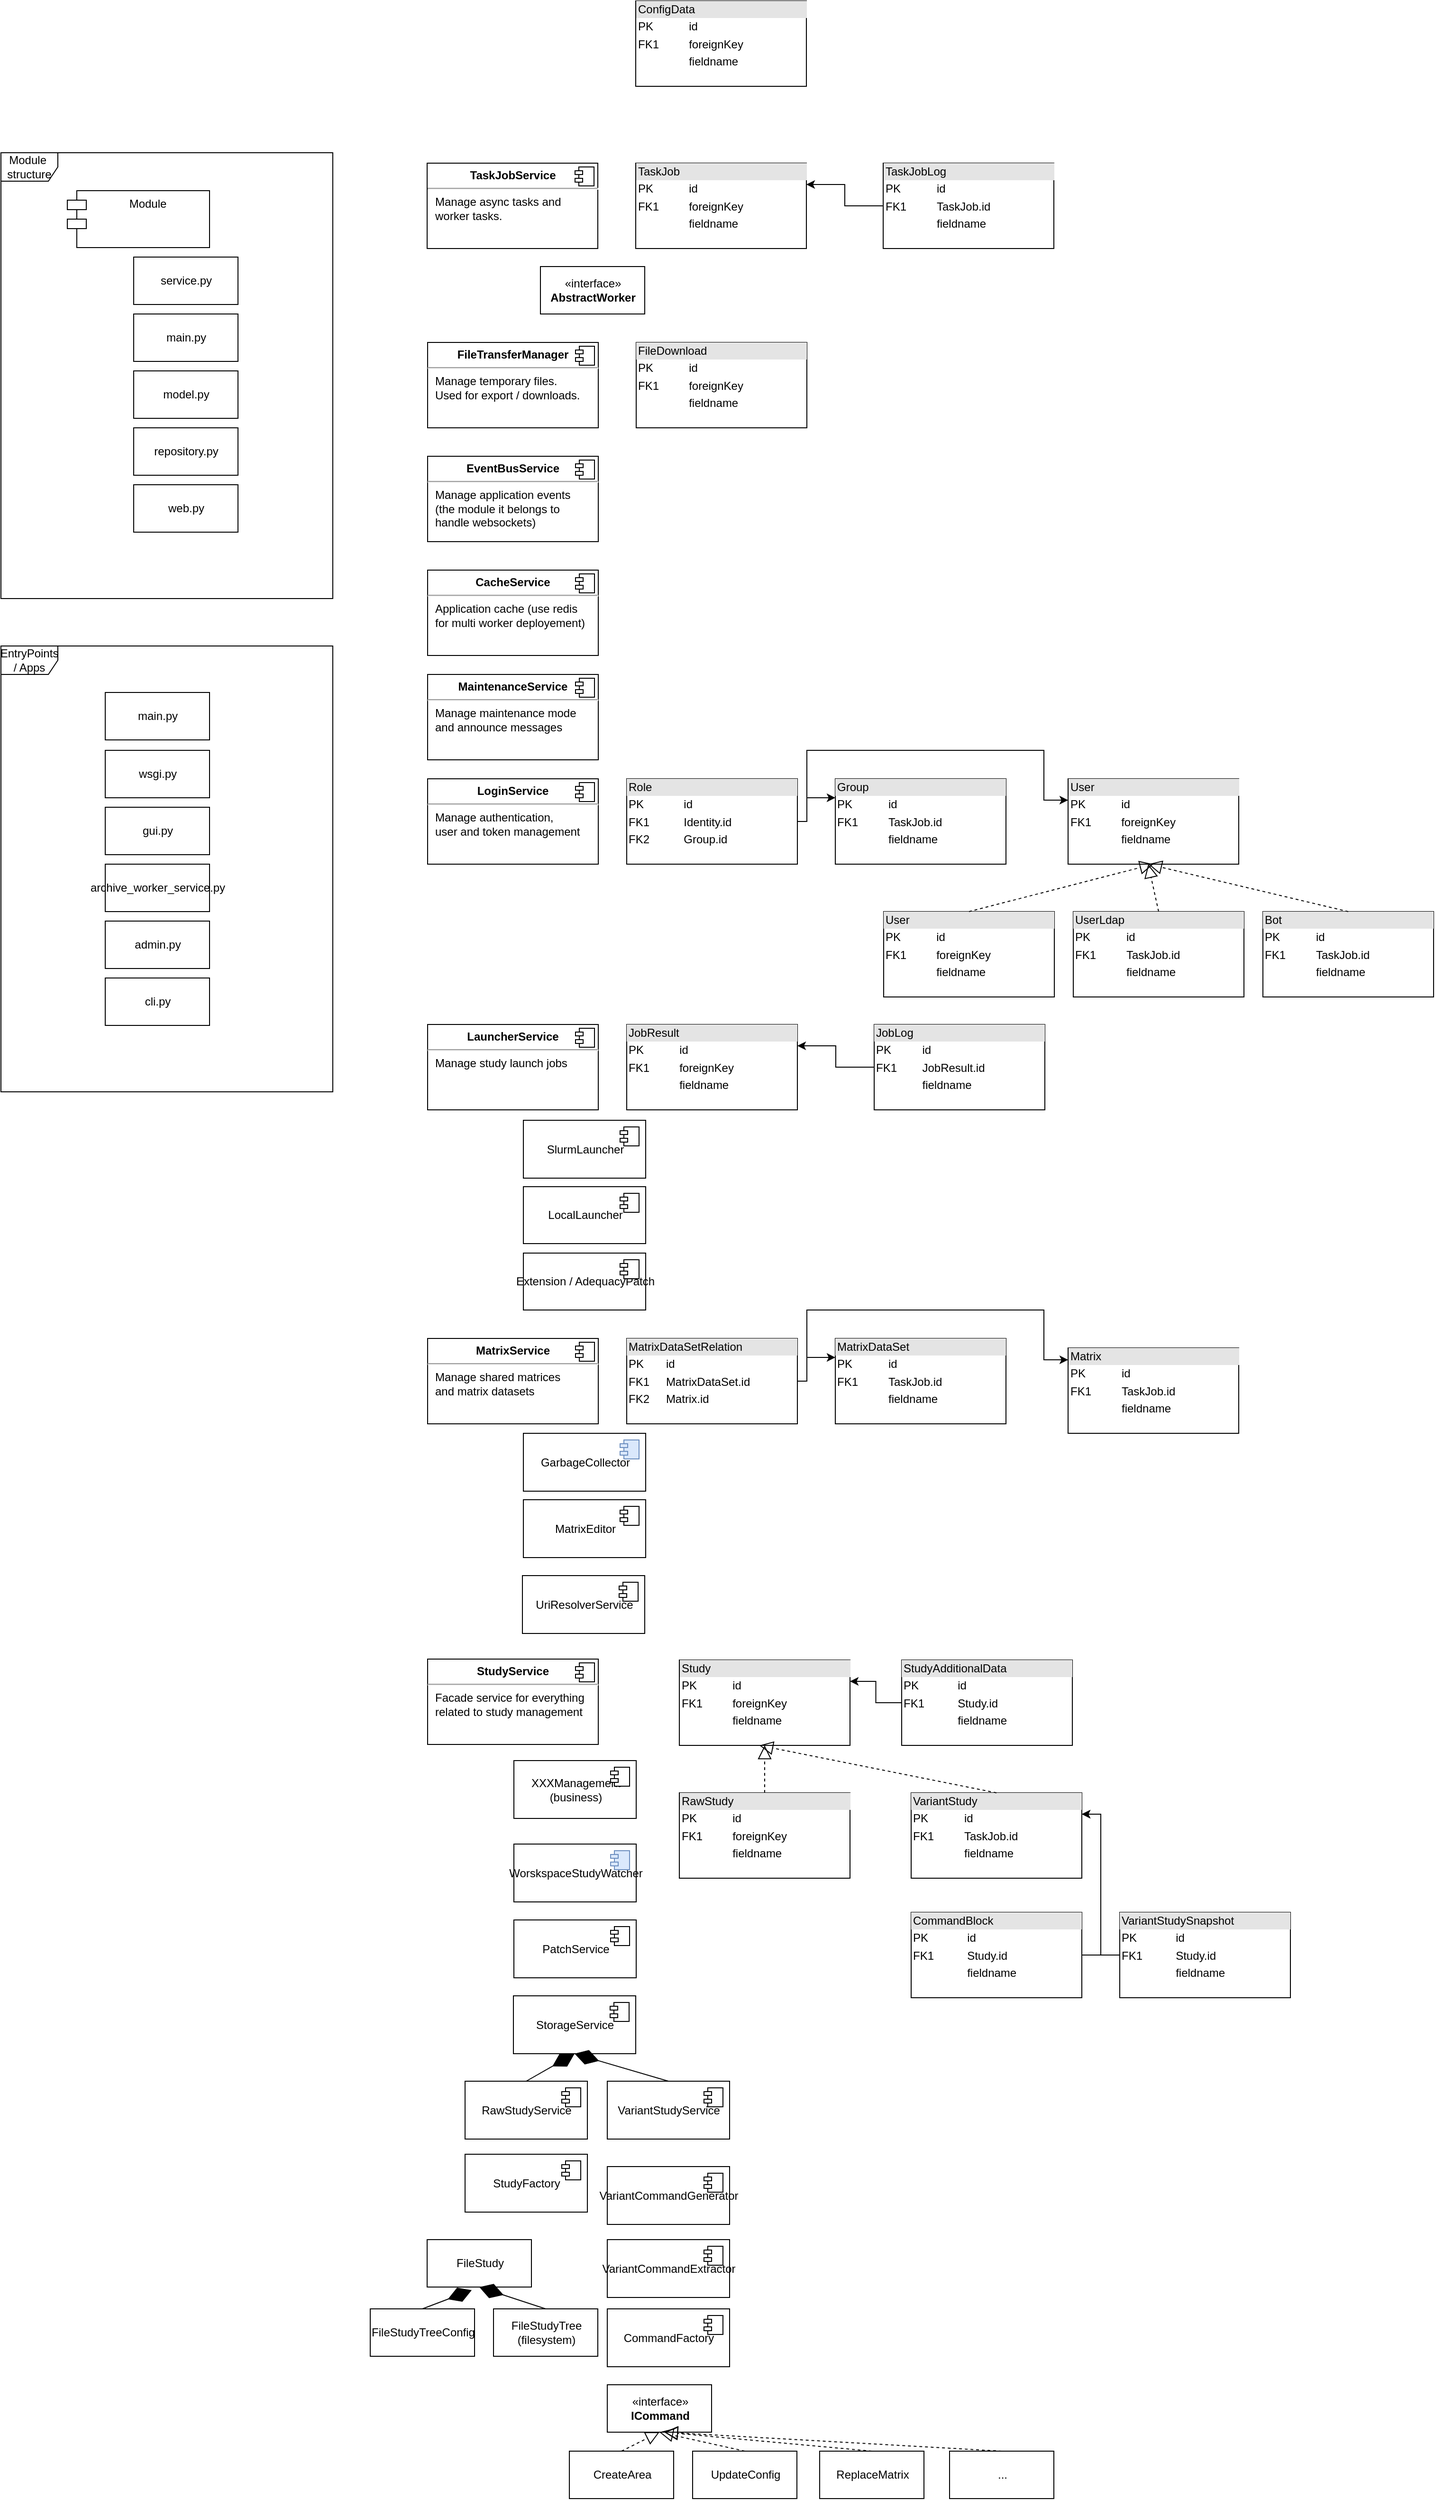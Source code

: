 <mxfile version="14.5.1" type="device"><diagram id="31lewpUCQiMF7lwq4gZP" name="Page-1"><mxGraphModel dx="1574" dy="1160" grid="1" gridSize="10" guides="1" tooltips="1" connect="1" arrows="1" fold="1" page="1" pageScale="1" pageWidth="827" pageHeight="1169" math="0" shadow="0"><root><mxCell id="0"/><mxCell id="1" parent="0"/><mxCell id="GgYHw6iGJ84jBHWP9mqL-2" value="&lt;p style=&quot;margin: 0px ; margin-top: 6px ; text-align: center&quot;&gt;&lt;b&gt;LoginService&lt;/b&gt;&lt;/p&gt;&lt;hr&gt;&lt;p style=&quot;margin: 0px ; margin-left: 8px&quot;&gt;Manage authentication,&amp;nbsp;&lt;/p&gt;&lt;p style=&quot;margin: 0px ; margin-left: 8px&quot;&gt;user and token management&lt;/p&gt;" style="align=left;overflow=fill;html=1;dropTarget=0;" vertex="1" parent="1"><mxGeometry x="1130" y="910" width="180" height="90" as="geometry"/></mxCell><mxCell id="GgYHw6iGJ84jBHWP9mqL-3" value="" style="shape=component;jettyWidth=8;jettyHeight=4;" vertex="1" parent="GgYHw6iGJ84jBHWP9mqL-2"><mxGeometry x="1" width="20" height="20" relative="1" as="geometry"><mxPoint x="-24" y="4" as="offset"/></mxGeometry></mxCell><mxCell id="GgYHw6iGJ84jBHWP9mqL-4" value="&lt;p style=&quot;margin: 0px ; margin-top: 6px ; text-align: center&quot;&gt;&lt;b&gt;FileTransferManager&lt;/b&gt;&lt;/p&gt;&lt;hr&gt;&lt;p style=&quot;margin: 0px ; margin-left: 8px&quot;&gt;Manage temporary files.&lt;br&gt;Used for export / downloads.&lt;/p&gt;" style="align=left;overflow=fill;html=1;dropTarget=0;" vertex="1" parent="1"><mxGeometry x="1130" y="450" width="180" height="90" as="geometry"/></mxCell><mxCell id="GgYHw6iGJ84jBHWP9mqL-5" value="" style="shape=component;jettyWidth=8;jettyHeight=4;" vertex="1" parent="GgYHw6iGJ84jBHWP9mqL-4"><mxGeometry x="1" width="20" height="20" relative="1" as="geometry"><mxPoint x="-24" y="4" as="offset"/></mxGeometry></mxCell><mxCell id="GgYHw6iGJ84jBHWP9mqL-6" value="&lt;p style=&quot;margin: 0px ; margin-top: 6px ; text-align: center&quot;&gt;&lt;b&gt;MaintenanceService&lt;/b&gt;&lt;/p&gt;&lt;hr&gt;&lt;p style=&quot;margin: 0px ; margin-left: 8px&quot;&gt;Manage maintenance mode&lt;/p&gt;&lt;p style=&quot;margin: 0px ; margin-left: 8px&quot;&gt;and announce messages&lt;/p&gt;" style="align=left;overflow=fill;html=1;dropTarget=0;" vertex="1" parent="1"><mxGeometry x="1130" y="800" width="180" height="90" as="geometry"/></mxCell><mxCell id="GgYHw6iGJ84jBHWP9mqL-7" value="" style="shape=component;jettyWidth=8;jettyHeight=4;" vertex="1" parent="GgYHw6iGJ84jBHWP9mqL-6"><mxGeometry x="1" width="20" height="20" relative="1" as="geometry"><mxPoint x="-24" y="4" as="offset"/></mxGeometry></mxCell><mxCell id="GgYHw6iGJ84jBHWP9mqL-73" value="&lt;p style=&quot;margin: 0px ; margin-top: 6px ; text-align: center&quot;&gt;&lt;b&gt;StudyService&lt;/b&gt;&lt;/p&gt;&lt;hr&gt;&lt;p style=&quot;margin: 0px ; margin-left: 8px&quot;&gt;Facade service for everything&amp;nbsp;&lt;/p&gt;&lt;p style=&quot;margin: 0px ; margin-left: 8px&quot;&gt;related to study management&lt;/p&gt;" style="align=left;overflow=fill;html=1;dropTarget=0;" vertex="1" parent="1"><mxGeometry x="1130" y="1838" width="180" height="90" as="geometry"/></mxCell><mxCell id="GgYHw6iGJ84jBHWP9mqL-74" value="" style="shape=component;jettyWidth=8;jettyHeight=4;" vertex="1" parent="GgYHw6iGJ84jBHWP9mqL-73"><mxGeometry x="1" width="20" height="20" relative="1" as="geometry"><mxPoint x="-24" y="4" as="offset"/></mxGeometry></mxCell><mxCell id="GgYHw6iGJ84jBHWP9mqL-79" value="&lt;p style=&quot;margin: 0px ; margin-top: 6px ; text-align: center&quot;&gt;&lt;b&gt;LauncherService&lt;/b&gt;&lt;/p&gt;&lt;hr&gt;&lt;p style=&quot;margin: 0px ; margin-left: 8px&quot;&gt;Manage study launch jobs&lt;/p&gt;" style="align=left;overflow=fill;html=1;dropTarget=0;" vertex="1" parent="1"><mxGeometry x="1130" y="1169" width="180" height="90" as="geometry"/></mxCell><mxCell id="GgYHw6iGJ84jBHWP9mqL-80" value="" style="shape=component;jettyWidth=8;jettyHeight=4;" vertex="1" parent="GgYHw6iGJ84jBHWP9mqL-79"><mxGeometry x="1" width="20" height="20" relative="1" as="geometry"><mxPoint x="-24" y="4" as="offset"/></mxGeometry></mxCell><mxCell id="GgYHw6iGJ84jBHWP9mqL-83" value="&lt;p style=&quot;margin: 0px ; margin-top: 6px ; text-align: center&quot;&gt;&lt;b&gt;MatrixService&lt;/b&gt;&lt;/p&gt;&lt;hr&gt;&lt;p style=&quot;margin: 0px ; margin-left: 8px&quot;&gt;Manage shared matrices&lt;/p&gt;&lt;p style=&quot;margin: 0px ; margin-left: 8px&quot;&gt;and matrix datasets&lt;/p&gt;" style="align=left;overflow=fill;html=1;dropTarget=0;" vertex="1" parent="1"><mxGeometry x="1130" y="1500" width="180" height="90" as="geometry"/></mxCell><mxCell id="GgYHw6iGJ84jBHWP9mqL-84" value="" style="shape=component;jettyWidth=8;jettyHeight=4;" vertex="1" parent="GgYHw6iGJ84jBHWP9mqL-83"><mxGeometry x="1" width="20" height="20" relative="1" as="geometry"><mxPoint x="-24" y="4" as="offset"/></mxGeometry></mxCell><mxCell id="GgYHw6iGJ84jBHWP9mqL-91" value="&lt;p style=&quot;margin: 0px ; margin-top: 6px ; text-align: center&quot;&gt;&lt;b&gt;TaskJobService&lt;/b&gt;&lt;/p&gt;&lt;hr&gt;&lt;p style=&quot;margin: 0px ; margin-left: 8px&quot;&gt;Manage async tasks and&lt;/p&gt;&lt;p style=&quot;margin: 0px ; margin-left: 8px&quot;&gt;worker tasks.&lt;/p&gt;" style="align=left;overflow=fill;html=1;dropTarget=0;" vertex="1" parent="1"><mxGeometry x="1129.5" y="261" width="180" height="90" as="geometry"/></mxCell><mxCell id="GgYHw6iGJ84jBHWP9mqL-92" value="" style="shape=component;jettyWidth=8;jettyHeight=4;" vertex="1" parent="GgYHw6iGJ84jBHWP9mqL-91"><mxGeometry x="1" width="20" height="20" relative="1" as="geometry"><mxPoint x="-24" y="4" as="offset"/></mxGeometry></mxCell><mxCell id="GgYHw6iGJ84jBHWP9mqL-93" value="&lt;p style=&quot;margin: 0px ; margin-top: 6px ; text-align: center&quot;&gt;&lt;b&gt;EventBusService&lt;/b&gt;&lt;/p&gt;&lt;hr&gt;&lt;p style=&quot;margin: 0px ; margin-left: 8px&quot;&gt;Manage application events&lt;/p&gt;&lt;p style=&quot;margin: 0px ; margin-left: 8px&quot;&gt;(the module it&amp;nbsp;&lt;span&gt;belongs to&lt;/span&gt;&lt;/p&gt;&lt;p style=&quot;margin: 0px ; margin-left: 8px&quot;&gt;&lt;span&gt;handle websockets)&lt;/span&gt;&lt;/p&gt;" style="align=left;overflow=fill;html=1;dropTarget=0;" vertex="1" parent="1"><mxGeometry x="1130" y="570" width="180" height="90" as="geometry"/></mxCell><mxCell id="GgYHw6iGJ84jBHWP9mqL-94" value="" style="shape=component;jettyWidth=8;jettyHeight=4;" vertex="1" parent="GgYHw6iGJ84jBHWP9mqL-93"><mxGeometry x="1" width="20" height="20" relative="1" as="geometry"><mxPoint x="-24" y="4" as="offset"/></mxGeometry></mxCell><mxCell id="GgYHw6iGJ84jBHWP9mqL-95" value="&lt;p style=&quot;margin: 0px ; margin-top: 6px ; text-align: center&quot;&gt;&lt;b&gt;CacheService&lt;/b&gt;&lt;/p&gt;&lt;hr&gt;&lt;p style=&quot;margin: 0px ; margin-left: 8px&quot;&gt;Application cache (use redis&lt;/p&gt;&lt;p style=&quot;margin: 0px ; margin-left: 8px&quot;&gt;for multi worker deployement)&lt;/p&gt;" style="align=left;overflow=fill;html=1;dropTarget=0;" vertex="1" parent="1"><mxGeometry x="1130" y="690" width="180" height="90" as="geometry"/></mxCell><mxCell id="GgYHw6iGJ84jBHWP9mqL-96" value="" style="shape=component;jettyWidth=8;jettyHeight=4;" vertex="1" parent="GgYHw6iGJ84jBHWP9mqL-95"><mxGeometry x="1" width="20" height="20" relative="1" as="geometry"><mxPoint x="-24" y="4" as="offset"/></mxGeometry></mxCell><mxCell id="GgYHw6iGJ84jBHWP9mqL-97" value="Module" style="shape=module;align=left;spacingLeft=20;align=center;verticalAlign=top;" vertex="1" parent="1"><mxGeometry x="750" y="290" width="150" height="60" as="geometry"/></mxCell><mxCell id="GgYHw6iGJ84jBHWP9mqL-100" value="service.py" style="html=1;" vertex="1" parent="1"><mxGeometry x="820" y="360" width="110" height="50" as="geometry"/></mxCell><mxCell id="GgYHw6iGJ84jBHWP9mqL-101" value="main.py" style="html=1;" vertex="1" parent="1"><mxGeometry x="820" y="420" width="110" height="50" as="geometry"/></mxCell><mxCell id="GgYHw6iGJ84jBHWP9mqL-102" value="model.py" style="html=1;" vertex="1" parent="1"><mxGeometry x="820" y="480" width="110" height="50" as="geometry"/></mxCell><mxCell id="GgYHw6iGJ84jBHWP9mqL-103" value="repository.py" style="html=1;" vertex="1" parent="1"><mxGeometry x="820" y="540" width="110" height="50" as="geometry"/></mxCell><mxCell id="GgYHw6iGJ84jBHWP9mqL-104" value="web.py" style="html=1;" vertex="1" parent="1"><mxGeometry x="820" y="600" width="110" height="50" as="geometry"/></mxCell><mxCell id="GgYHw6iGJ84jBHWP9mqL-106" value="&lt;div style=&quot;box-sizing: border-box ; width: 100% ; background: #e4e4e4 ; padding: 2px&quot;&gt;ConfigData&lt;/div&gt;&lt;table style=&quot;width: 100% ; font-size: 1em&quot; cellpadding=&quot;2&quot; cellspacing=&quot;0&quot;&gt;&lt;tbody&gt;&lt;tr&gt;&lt;td&gt;PK&lt;/td&gt;&lt;td&gt;id&lt;/td&gt;&lt;/tr&gt;&lt;tr&gt;&lt;td&gt;FK1&lt;/td&gt;&lt;td&gt;foreignKey&lt;/td&gt;&lt;/tr&gt;&lt;tr&gt;&lt;td&gt;&lt;/td&gt;&lt;td&gt;fieldname&lt;/td&gt;&lt;/tr&gt;&lt;/tbody&gt;&lt;/table&gt;" style="verticalAlign=top;align=left;overflow=fill;html=1;" vertex="1" parent="1"><mxGeometry x="1349.5" y="90" width="180" height="90" as="geometry"/></mxCell><mxCell id="GgYHw6iGJ84jBHWP9mqL-110" style="edgeStyle=orthogonalEdgeStyle;rounded=0;orthogonalLoop=1;jettySize=auto;html=1;exitX=0;exitY=0.5;exitDx=0;exitDy=0;entryX=1;entryY=0.25;entryDx=0;entryDy=0;" edge="1" parent="1" source="GgYHw6iGJ84jBHWP9mqL-107" target="GgYHw6iGJ84jBHWP9mqL-109"><mxGeometry relative="1" as="geometry"/></mxCell><mxCell id="GgYHw6iGJ84jBHWP9mqL-107" value="&lt;div style=&quot;box-sizing: border-box ; width: 100% ; background: #e4e4e4 ; padding: 2px&quot;&gt;TaskJobLog&lt;/div&gt;&lt;table style=&quot;width: 100% ; font-size: 1em&quot; cellpadding=&quot;2&quot; cellspacing=&quot;0&quot;&gt;&lt;tbody&gt;&lt;tr&gt;&lt;td&gt;PK&lt;/td&gt;&lt;td&gt;id&lt;/td&gt;&lt;/tr&gt;&lt;tr&gt;&lt;td&gt;FK1&lt;/td&gt;&lt;td&gt;TaskJob.id&lt;/td&gt;&lt;/tr&gt;&lt;tr&gt;&lt;td&gt;&lt;/td&gt;&lt;td&gt;fieldname&lt;/td&gt;&lt;/tr&gt;&lt;/tbody&gt;&lt;/table&gt;" style="verticalAlign=top;align=left;overflow=fill;html=1;" vertex="1" parent="1"><mxGeometry x="1610.5" y="261" width="180" height="90" as="geometry"/></mxCell><mxCell id="GgYHw6iGJ84jBHWP9mqL-108" value="&lt;div style=&quot;box-sizing: border-box ; width: 100% ; background: #e4e4e4 ; padding: 2px&quot;&gt;FileDownload&lt;/div&gt;&lt;table style=&quot;width: 100% ; font-size: 1em&quot; cellpadding=&quot;2&quot; cellspacing=&quot;0&quot;&gt;&lt;tbody&gt;&lt;tr&gt;&lt;td&gt;PK&lt;/td&gt;&lt;td&gt;id&lt;/td&gt;&lt;/tr&gt;&lt;tr&gt;&lt;td&gt;FK1&lt;/td&gt;&lt;td&gt;foreignKey&lt;/td&gt;&lt;/tr&gt;&lt;tr&gt;&lt;td&gt;&lt;/td&gt;&lt;td&gt;fieldname&lt;/td&gt;&lt;/tr&gt;&lt;/tbody&gt;&lt;/table&gt;" style="verticalAlign=top;align=left;overflow=fill;html=1;" vertex="1" parent="1"><mxGeometry x="1350" y="450" width="180" height="90" as="geometry"/></mxCell><mxCell id="GgYHw6iGJ84jBHWP9mqL-109" value="&lt;div style=&quot;box-sizing: border-box ; width: 100% ; background: #e4e4e4 ; padding: 2px&quot;&gt;TaskJob&lt;/div&gt;&lt;table style=&quot;width: 100% ; font-size: 1em&quot; cellpadding=&quot;2&quot; cellspacing=&quot;0&quot;&gt;&lt;tbody&gt;&lt;tr&gt;&lt;td&gt;PK&lt;/td&gt;&lt;td&gt;id&lt;/td&gt;&lt;/tr&gt;&lt;tr&gt;&lt;td&gt;FK1&lt;/td&gt;&lt;td&gt;foreignKey&lt;/td&gt;&lt;/tr&gt;&lt;tr&gt;&lt;td&gt;&lt;/td&gt;&lt;td&gt;fieldname&lt;/td&gt;&lt;/tr&gt;&lt;/tbody&gt;&lt;/table&gt;" style="verticalAlign=top;align=left;overflow=fill;html=1;" vertex="1" parent="1"><mxGeometry x="1349.5" y="261" width="180" height="90" as="geometry"/></mxCell><mxCell id="GgYHw6iGJ84jBHWP9mqL-112" style="edgeStyle=orthogonalEdgeStyle;rounded=0;orthogonalLoop=1;jettySize=auto;html=1;exitX=0;exitY=0.5;exitDx=0;exitDy=0;entryX=1;entryY=0.25;entryDx=0;entryDy=0;" edge="1" parent="1" source="GgYHw6iGJ84jBHWP9mqL-113" target="GgYHw6iGJ84jBHWP9mqL-114"><mxGeometry relative="1" as="geometry"/></mxCell><mxCell id="GgYHw6iGJ84jBHWP9mqL-113" value="&lt;div style=&quot;box-sizing: border-box ; width: 100% ; background: #e4e4e4 ; padding: 2px&quot;&gt;JobLog&lt;/div&gt;&lt;table style=&quot;width: 100% ; font-size: 1em&quot; cellpadding=&quot;2&quot; cellspacing=&quot;0&quot;&gt;&lt;tbody&gt;&lt;tr&gt;&lt;td&gt;PK&lt;/td&gt;&lt;td&gt;id&lt;/td&gt;&lt;/tr&gt;&lt;tr&gt;&lt;td&gt;FK1&lt;/td&gt;&lt;td&gt;JobResult.id&lt;/td&gt;&lt;/tr&gt;&lt;tr&gt;&lt;td&gt;&lt;/td&gt;&lt;td&gt;fieldname&lt;/td&gt;&lt;/tr&gt;&lt;/tbody&gt;&lt;/table&gt;" style="verticalAlign=top;align=left;overflow=fill;html=1;" vertex="1" parent="1"><mxGeometry x="1601" y="1169" width="180" height="90" as="geometry"/></mxCell><mxCell id="GgYHw6iGJ84jBHWP9mqL-114" value="&lt;div style=&quot;box-sizing: border-box ; width: 100% ; background: #e4e4e4 ; padding: 2px&quot;&gt;JobResult&lt;/div&gt;&lt;table style=&quot;width: 100% ; font-size: 1em&quot; cellpadding=&quot;2&quot; cellspacing=&quot;0&quot;&gt;&lt;tbody&gt;&lt;tr&gt;&lt;td&gt;PK&lt;/td&gt;&lt;td&gt;id&lt;/td&gt;&lt;/tr&gt;&lt;tr&gt;&lt;td&gt;FK1&lt;/td&gt;&lt;td&gt;foreignKey&lt;/td&gt;&lt;/tr&gt;&lt;tr&gt;&lt;td&gt;&lt;/td&gt;&lt;td&gt;fieldname&lt;/td&gt;&lt;/tr&gt;&lt;/tbody&gt;&lt;/table&gt;" style="verticalAlign=top;align=left;overflow=fill;html=1;" vertex="1" parent="1"><mxGeometry x="1340" y="1169" width="180" height="90" as="geometry"/></mxCell><mxCell id="GgYHw6iGJ84jBHWP9mqL-118" value="SlurmLauncher" style="html=1;dropTarget=0;" vertex="1" parent="1"><mxGeometry x="1231" y="1270" width="129" height="61" as="geometry"/></mxCell><mxCell id="GgYHw6iGJ84jBHWP9mqL-119" value="" style="shape=module;jettyWidth=8;jettyHeight=4;" vertex="1" parent="GgYHw6iGJ84jBHWP9mqL-118"><mxGeometry x="1" width="20" height="20" relative="1" as="geometry"><mxPoint x="-27" y="7" as="offset"/></mxGeometry></mxCell><mxCell id="GgYHw6iGJ84jBHWP9mqL-120" value="LocalLauncher" style="html=1;dropTarget=0;" vertex="1" parent="1"><mxGeometry x="1231" y="1340" width="129" height="60" as="geometry"/></mxCell><mxCell id="GgYHw6iGJ84jBHWP9mqL-121" value="" style="shape=module;jettyWidth=8;jettyHeight=4;" vertex="1" parent="GgYHw6iGJ84jBHWP9mqL-120"><mxGeometry x="1" width="20" height="20" relative="1" as="geometry"><mxPoint x="-27" y="7" as="offset"/></mxGeometry></mxCell><mxCell id="GgYHw6iGJ84jBHWP9mqL-122" value="Extension / AdequacyPatch" style="html=1;dropTarget=0;" vertex="1" parent="1"><mxGeometry x="1231" y="1410" width="129" height="60" as="geometry"/></mxCell><mxCell id="GgYHw6iGJ84jBHWP9mqL-123" value="" style="shape=module;jettyWidth=8;jettyHeight=4;" vertex="1" parent="GgYHw6iGJ84jBHWP9mqL-122"><mxGeometry x="1" width="20" height="20" relative="1" as="geometry"><mxPoint x="-27" y="7" as="offset"/></mxGeometry></mxCell><mxCell id="GgYHw6iGJ84jBHWP9mqL-125" value="&lt;div style=&quot;box-sizing: border-box ; width: 100% ; background: #e4e4e4 ; padding: 2px&quot;&gt;UserLdap&lt;/div&gt;&lt;table style=&quot;width: 100% ; font-size: 1em&quot; cellpadding=&quot;2&quot; cellspacing=&quot;0&quot;&gt;&lt;tbody&gt;&lt;tr&gt;&lt;td&gt;PK&lt;/td&gt;&lt;td&gt;id&lt;/td&gt;&lt;/tr&gt;&lt;tr&gt;&lt;td&gt;FK1&lt;/td&gt;&lt;td&gt;TaskJob.id&lt;/td&gt;&lt;/tr&gt;&lt;tr&gt;&lt;td&gt;&lt;/td&gt;&lt;td&gt;fieldname&lt;/td&gt;&lt;/tr&gt;&lt;/tbody&gt;&lt;/table&gt;" style="verticalAlign=top;align=left;overflow=fill;html=1;" vertex="1" parent="1"><mxGeometry x="1811" y="1050" width="180" height="90" as="geometry"/></mxCell><mxCell id="GgYHw6iGJ84jBHWP9mqL-126" value="&lt;div style=&quot;box-sizing: border-box ; width: 100% ; background: #e4e4e4 ; padding: 2px&quot;&gt;User&lt;/div&gt;&lt;table style=&quot;width: 100% ; font-size: 1em&quot; cellpadding=&quot;2&quot; cellspacing=&quot;0&quot;&gt;&lt;tbody&gt;&lt;tr&gt;&lt;td&gt;PK&lt;/td&gt;&lt;td&gt;id&lt;/td&gt;&lt;/tr&gt;&lt;tr&gt;&lt;td&gt;FK1&lt;/td&gt;&lt;td&gt;foreignKey&lt;/td&gt;&lt;/tr&gt;&lt;tr&gt;&lt;td&gt;&lt;/td&gt;&lt;td&gt;fieldname&lt;/td&gt;&lt;/tr&gt;&lt;/tbody&gt;&lt;/table&gt;" style="verticalAlign=top;align=left;overflow=fill;html=1;" vertex="1" parent="1"><mxGeometry x="1611" y="1050" width="180" height="90" as="geometry"/></mxCell><mxCell id="GgYHw6iGJ84jBHWP9mqL-127" value="&lt;div style=&quot;box-sizing: border-box ; width: 100% ; background: #e4e4e4 ; padding: 2px&quot;&gt;Bot&lt;/div&gt;&lt;table style=&quot;width: 100% ; font-size: 1em&quot; cellpadding=&quot;2&quot; cellspacing=&quot;0&quot;&gt;&lt;tbody&gt;&lt;tr&gt;&lt;td&gt;PK&lt;/td&gt;&lt;td&gt;id&lt;/td&gt;&lt;/tr&gt;&lt;tr&gt;&lt;td&gt;FK1&lt;/td&gt;&lt;td&gt;TaskJob.id&lt;/td&gt;&lt;/tr&gt;&lt;tr&gt;&lt;td&gt;&lt;/td&gt;&lt;td&gt;fieldname&lt;/td&gt;&lt;/tr&gt;&lt;/tbody&gt;&lt;/table&gt;" style="verticalAlign=top;align=left;overflow=fill;html=1;" vertex="1" parent="1"><mxGeometry x="2011" y="1050" width="180" height="90" as="geometry"/></mxCell><mxCell id="GgYHw6iGJ84jBHWP9mqL-128" value="&lt;div style=&quot;box-sizing: border-box ; width: 100% ; background: #e4e4e4 ; padding: 2px&quot;&gt;Group&lt;/div&gt;&lt;table style=&quot;width: 100% ; font-size: 1em&quot; cellpadding=&quot;2&quot; cellspacing=&quot;0&quot;&gt;&lt;tbody&gt;&lt;tr&gt;&lt;td&gt;PK&lt;/td&gt;&lt;td&gt;id&lt;/td&gt;&lt;/tr&gt;&lt;tr&gt;&lt;td&gt;FK1&lt;/td&gt;&lt;td&gt;TaskJob.id&lt;/td&gt;&lt;/tr&gt;&lt;tr&gt;&lt;td&gt;&lt;/td&gt;&lt;td&gt;fieldname&lt;/td&gt;&lt;/tr&gt;&lt;/tbody&gt;&lt;/table&gt;" style="verticalAlign=top;align=left;overflow=fill;html=1;" vertex="1" parent="1"><mxGeometry x="1560" y="910" width="180" height="90" as="geometry"/></mxCell><mxCell id="GgYHw6iGJ84jBHWP9mqL-134" style="edgeStyle=orthogonalEdgeStyle;rounded=0;orthogonalLoop=1;jettySize=auto;html=1;exitX=1;exitY=0.5;exitDx=0;exitDy=0;entryX=0;entryY=0.25;entryDx=0;entryDy=0;" edge="1" parent="1" source="GgYHw6iGJ84jBHWP9mqL-129" target="GgYHw6iGJ84jBHWP9mqL-130"><mxGeometry relative="1" as="geometry"><Array as="points"><mxPoint x="1530" y="955"/><mxPoint x="1530" y="880"/><mxPoint x="1780" y="880"/><mxPoint x="1780" y="933"/></Array></mxGeometry></mxCell><mxCell id="GgYHw6iGJ84jBHWP9mqL-135" style="edgeStyle=orthogonalEdgeStyle;rounded=0;orthogonalLoop=1;jettySize=auto;html=1;exitX=1;exitY=0.5;exitDx=0;exitDy=0;" edge="1" parent="1" source="GgYHw6iGJ84jBHWP9mqL-129"><mxGeometry relative="1" as="geometry"><mxPoint x="1560" y="930" as="targetPoint"/><Array as="points"><mxPoint x="1530" y="955"/><mxPoint x="1530" y="930"/></Array></mxGeometry></mxCell><mxCell id="GgYHw6iGJ84jBHWP9mqL-129" value="&lt;div style=&quot;box-sizing: border-box ; width: 100% ; background: #e4e4e4 ; padding: 2px&quot;&gt;Role&lt;/div&gt;&lt;table style=&quot;width: 100% ; font-size: 1em&quot; cellpadding=&quot;2&quot; cellspacing=&quot;0&quot;&gt;&lt;tbody&gt;&lt;tr&gt;&lt;td&gt;PK&lt;/td&gt;&lt;td&gt;id&lt;/td&gt;&lt;/tr&gt;&lt;tr&gt;&lt;td&gt;FK1&lt;/td&gt;&lt;td&gt;Identity.id&lt;/td&gt;&lt;/tr&gt;&lt;tr&gt;&lt;td&gt;FK2&lt;/td&gt;&lt;td&gt;Group.id&lt;/td&gt;&lt;/tr&gt;&lt;/tbody&gt;&lt;/table&gt;" style="verticalAlign=top;align=left;overflow=fill;html=1;" vertex="1" parent="1"><mxGeometry x="1340" y="910" width="180" height="90" as="geometry"/></mxCell><mxCell id="GgYHw6iGJ84jBHWP9mqL-130" value="&lt;div style=&quot;box-sizing: border-box ; width: 100% ; background: #e4e4e4 ; padding: 2px&quot;&gt;User&lt;/div&gt;&lt;table style=&quot;width: 100% ; font-size: 1em&quot; cellpadding=&quot;2&quot; cellspacing=&quot;0&quot;&gt;&lt;tbody&gt;&lt;tr&gt;&lt;td&gt;PK&lt;/td&gt;&lt;td&gt;id&lt;/td&gt;&lt;/tr&gt;&lt;tr&gt;&lt;td&gt;FK1&lt;/td&gt;&lt;td&gt;foreignKey&lt;/td&gt;&lt;/tr&gt;&lt;tr&gt;&lt;td&gt;&lt;/td&gt;&lt;td&gt;fieldname&lt;/td&gt;&lt;/tr&gt;&lt;/tbody&gt;&lt;/table&gt;" style="verticalAlign=top;align=left;overflow=fill;html=1;" vertex="1" parent="1"><mxGeometry x="1805.5" y="910" width="180" height="90" as="geometry"/></mxCell><mxCell id="GgYHw6iGJ84jBHWP9mqL-131" value="" style="endArrow=block;dashed=1;endFill=0;endSize=12;html=1;entryX=0.5;entryY=1;entryDx=0;entryDy=0;exitX=0.5;exitY=0;exitDx=0;exitDy=0;" edge="1" parent="1" source="GgYHw6iGJ84jBHWP9mqL-126" target="GgYHw6iGJ84jBHWP9mqL-130"><mxGeometry width="160" relative="1" as="geometry"><mxPoint x="1560" y="940" as="sourcePoint"/><mxPoint x="1720" y="940" as="targetPoint"/></mxGeometry></mxCell><mxCell id="GgYHw6iGJ84jBHWP9mqL-132" value="" style="endArrow=block;dashed=1;endFill=0;endSize=12;html=1;exitX=0.5;exitY=0;exitDx=0;exitDy=0;" edge="1" parent="1" source="GgYHw6iGJ84jBHWP9mqL-125"><mxGeometry width="160" relative="1" as="geometry"><mxPoint x="1711" y="1060" as="sourcePoint"/><mxPoint x="1890" y="1000" as="targetPoint"/></mxGeometry></mxCell><mxCell id="GgYHw6iGJ84jBHWP9mqL-133" value="" style="endArrow=block;dashed=1;endFill=0;endSize=12;html=1;exitX=0.5;exitY=0;exitDx=0;exitDy=0;" edge="1" parent="1" source="GgYHw6iGJ84jBHWP9mqL-127"><mxGeometry width="160" relative="1" as="geometry"><mxPoint x="1911" y="1060" as="sourcePoint"/><mxPoint x="1890" y="1000" as="targetPoint"/></mxGeometry></mxCell><mxCell id="GgYHw6iGJ84jBHWP9mqL-136" value="GarbageCollector" style="html=1;dropTarget=0;" vertex="1" parent="1"><mxGeometry x="1231" y="1600" width="129" height="61" as="geometry"/></mxCell><mxCell id="GgYHw6iGJ84jBHWP9mqL-137" value="" style="shape=module;jettyWidth=8;jettyHeight=4;fillColor=#dae8fc;strokeColor=#6c8ebf;" vertex="1" parent="GgYHw6iGJ84jBHWP9mqL-136"><mxGeometry x="1" width="20" height="20" relative="1" as="geometry"><mxPoint x="-27" y="7" as="offset"/></mxGeometry></mxCell><mxCell id="GgYHw6iGJ84jBHWP9mqL-138" value="&lt;div style=&quot;box-sizing: border-box ; width: 100% ; background: #e4e4e4 ; padding: 2px&quot;&gt;MatrixDataSet&lt;/div&gt;&lt;table style=&quot;width: 100% ; font-size: 1em&quot; cellpadding=&quot;2&quot; cellspacing=&quot;0&quot;&gt;&lt;tbody&gt;&lt;tr&gt;&lt;td&gt;PK&lt;/td&gt;&lt;td&gt;id&lt;/td&gt;&lt;/tr&gt;&lt;tr&gt;&lt;td&gt;FK1&lt;/td&gt;&lt;td&gt;TaskJob.id&lt;/td&gt;&lt;/tr&gt;&lt;tr&gt;&lt;td&gt;&lt;/td&gt;&lt;td&gt;fieldname&lt;/td&gt;&lt;/tr&gt;&lt;/tbody&gt;&lt;/table&gt;" style="verticalAlign=top;align=left;overflow=fill;html=1;" vertex="1" parent="1"><mxGeometry x="1560" y="1500" width="180" height="90" as="geometry"/></mxCell><mxCell id="GgYHw6iGJ84jBHWP9mqL-139" style="edgeStyle=orthogonalEdgeStyle;rounded=0;orthogonalLoop=1;jettySize=auto;html=1;exitX=1;exitY=0.5;exitDx=0;exitDy=0;entryX=0;entryY=0.25;entryDx=0;entryDy=0;" edge="1" parent="1" source="GgYHw6iGJ84jBHWP9mqL-141"><mxGeometry relative="1" as="geometry"><Array as="points"><mxPoint x="1530" y="1545"/><mxPoint x="1530" y="1470"/><mxPoint x="1780" y="1470"/><mxPoint x="1780" y="1523"/></Array><mxPoint x="1805.5" y="1522.5" as="targetPoint"/></mxGeometry></mxCell><mxCell id="GgYHw6iGJ84jBHWP9mqL-140" style="edgeStyle=orthogonalEdgeStyle;rounded=0;orthogonalLoop=1;jettySize=auto;html=1;exitX=1;exitY=0.5;exitDx=0;exitDy=0;" edge="1" parent="1" source="GgYHw6iGJ84jBHWP9mqL-141"><mxGeometry relative="1" as="geometry"><mxPoint x="1560" y="1520" as="targetPoint"/><Array as="points"><mxPoint x="1530" y="1545"/><mxPoint x="1530" y="1520"/></Array></mxGeometry></mxCell><mxCell id="GgYHw6iGJ84jBHWP9mqL-141" value="&lt;div style=&quot;box-sizing: border-box ; width: 100% ; background: #e4e4e4 ; padding: 2px&quot;&gt;MatrixDataSetRelation&lt;/div&gt;&lt;table style=&quot;width: 100% ; font-size: 1em&quot; cellpadding=&quot;2&quot; cellspacing=&quot;0&quot;&gt;&lt;tbody&gt;&lt;tr&gt;&lt;td&gt;PK&lt;/td&gt;&lt;td&gt;id&lt;/td&gt;&lt;/tr&gt;&lt;tr&gt;&lt;td&gt;FK1&lt;/td&gt;&lt;td&gt;MatrixDataSet.id&lt;/td&gt;&lt;/tr&gt;&lt;tr&gt;&lt;td&gt;FK2&lt;/td&gt;&lt;td&gt;Matrix.id&lt;/td&gt;&lt;/tr&gt;&lt;/tbody&gt;&lt;/table&gt;" style="verticalAlign=top;align=left;overflow=fill;html=1;" vertex="1" parent="1"><mxGeometry x="1340" y="1500" width="180" height="90" as="geometry"/></mxCell><mxCell id="GgYHw6iGJ84jBHWP9mqL-143" value="&lt;div style=&quot;box-sizing: border-box ; width: 100% ; background: #e4e4e4 ; padding: 2px&quot;&gt;Matrix&lt;/div&gt;&lt;table style=&quot;width: 100% ; font-size: 1em&quot; cellpadding=&quot;2&quot; cellspacing=&quot;0&quot;&gt;&lt;tbody&gt;&lt;tr&gt;&lt;td&gt;PK&lt;/td&gt;&lt;td&gt;id&lt;/td&gt;&lt;/tr&gt;&lt;tr&gt;&lt;td&gt;FK1&lt;/td&gt;&lt;td&gt;TaskJob.id&lt;/td&gt;&lt;/tr&gt;&lt;tr&gt;&lt;td&gt;&lt;/td&gt;&lt;td&gt;fieldname&lt;/td&gt;&lt;/tr&gt;&lt;/tbody&gt;&lt;/table&gt;" style="verticalAlign=top;align=left;overflow=fill;html=1;" vertex="1" parent="1"><mxGeometry x="1805.5" y="1510" width="180" height="90" as="geometry"/></mxCell><mxCell id="GgYHw6iGJ84jBHWP9mqL-144" value="MatrixEditor" style="html=1;dropTarget=0;" vertex="1" parent="1"><mxGeometry x="1231" y="1670" width="129" height="61" as="geometry"/></mxCell><mxCell id="GgYHw6iGJ84jBHWP9mqL-145" value="" style="shape=module;jettyWidth=8;jettyHeight=4;" vertex="1" parent="GgYHw6iGJ84jBHWP9mqL-144"><mxGeometry x="1" width="20" height="20" relative="1" as="geometry"><mxPoint x="-27" y="7" as="offset"/></mxGeometry></mxCell><mxCell id="GgYHw6iGJ84jBHWP9mqL-146" value="&lt;div style=&quot;box-sizing: border-box ; width: 100% ; background: #e4e4e4 ; padding: 2px&quot;&gt;VariantStudy&lt;/div&gt;&lt;table style=&quot;width: 100% ; font-size: 1em&quot; cellpadding=&quot;2&quot; cellspacing=&quot;0&quot;&gt;&lt;tbody&gt;&lt;tr&gt;&lt;td&gt;PK&lt;/td&gt;&lt;td&gt;id&lt;/td&gt;&lt;/tr&gt;&lt;tr&gt;&lt;td&gt;FK1&lt;/td&gt;&lt;td&gt;TaskJob.id&lt;/td&gt;&lt;/tr&gt;&lt;tr&gt;&lt;td&gt;&lt;/td&gt;&lt;td&gt;fieldname&lt;/td&gt;&lt;/tr&gt;&lt;/tbody&gt;&lt;/table&gt;" style="verticalAlign=top;align=left;overflow=fill;html=1;" vertex="1" parent="1"><mxGeometry x="1640" y="1979" width="180" height="90" as="geometry"/></mxCell><mxCell id="GgYHw6iGJ84jBHWP9mqL-147" value="&lt;div style=&quot;box-sizing: border-box ; width: 100% ; background: #e4e4e4 ; padding: 2px&quot;&gt;RawStudy&lt;/div&gt;&lt;table style=&quot;width: 100% ; font-size: 1em&quot; cellpadding=&quot;2&quot; cellspacing=&quot;0&quot;&gt;&lt;tbody&gt;&lt;tr&gt;&lt;td&gt;PK&lt;/td&gt;&lt;td&gt;id&lt;/td&gt;&lt;/tr&gt;&lt;tr&gt;&lt;td&gt;FK1&lt;/td&gt;&lt;td&gt;foreignKey&lt;/td&gt;&lt;/tr&gt;&lt;tr&gt;&lt;td&gt;&lt;/td&gt;&lt;td&gt;fieldname&lt;/td&gt;&lt;/tr&gt;&lt;/tbody&gt;&lt;/table&gt;" style="verticalAlign=top;align=left;overflow=fill;html=1;" vertex="1" parent="1"><mxGeometry x="1395.5" y="1979" width="180" height="90" as="geometry"/></mxCell><mxCell id="GgYHw6iGJ84jBHWP9mqL-157" style="edgeStyle=orthogonalEdgeStyle;rounded=0;orthogonalLoop=1;jettySize=auto;html=1;exitX=0;exitY=0.5;exitDx=0;exitDy=0;entryX=1;entryY=0.25;entryDx=0;entryDy=0;" edge="1" parent="1" source="GgYHw6iGJ84jBHWP9mqL-149" target="GgYHw6iGJ84jBHWP9mqL-153"><mxGeometry relative="1" as="geometry"/></mxCell><mxCell id="GgYHw6iGJ84jBHWP9mqL-149" value="&lt;div style=&quot;box-sizing: border-box ; width: 100% ; background: #e4e4e4 ; padding: 2px&quot;&gt;StudyAdditionalData&lt;/div&gt;&lt;table style=&quot;width: 100% ; font-size: 1em&quot; cellpadding=&quot;2&quot; cellspacing=&quot;0&quot;&gt;&lt;tbody&gt;&lt;tr&gt;&lt;td&gt;PK&lt;/td&gt;&lt;td&gt;id&lt;/td&gt;&lt;/tr&gt;&lt;tr&gt;&lt;td&gt;FK1&lt;/td&gt;&lt;td&gt;Study.id&lt;/td&gt;&lt;/tr&gt;&lt;tr&gt;&lt;td&gt;&lt;/td&gt;&lt;td&gt;fieldname&lt;/td&gt;&lt;/tr&gt;&lt;/tbody&gt;&lt;/table&gt;" style="verticalAlign=top;align=left;overflow=fill;html=1;" vertex="1" parent="1"><mxGeometry x="1630" y="1839" width="180" height="90" as="geometry"/></mxCell><mxCell id="GgYHw6iGJ84jBHWP9mqL-153" value="&lt;div style=&quot;box-sizing: border-box ; width: 100% ; background: #e4e4e4 ; padding: 2px&quot;&gt;Study&lt;/div&gt;&lt;table style=&quot;width: 100% ; font-size: 1em&quot; cellpadding=&quot;2&quot; cellspacing=&quot;0&quot;&gt;&lt;tbody&gt;&lt;tr&gt;&lt;td&gt;PK&lt;/td&gt;&lt;td&gt;id&lt;/td&gt;&lt;/tr&gt;&lt;tr&gt;&lt;td&gt;FK1&lt;/td&gt;&lt;td&gt;foreignKey&lt;/td&gt;&lt;/tr&gt;&lt;tr&gt;&lt;td&gt;&lt;/td&gt;&lt;td&gt;fieldname&lt;/td&gt;&lt;/tr&gt;&lt;/tbody&gt;&lt;/table&gt;" style="verticalAlign=top;align=left;overflow=fill;html=1;" vertex="1" parent="1"><mxGeometry x="1395.5" y="1839" width="180" height="90" as="geometry"/></mxCell><mxCell id="GgYHw6iGJ84jBHWP9mqL-154" value="" style="endArrow=block;dashed=1;endFill=0;endSize=12;html=1;entryX=0.5;entryY=1;entryDx=0;entryDy=0;exitX=0.5;exitY=0;exitDx=0;exitDy=0;" edge="1" parent="1" source="GgYHw6iGJ84jBHWP9mqL-147" target="GgYHw6iGJ84jBHWP9mqL-153"><mxGeometry width="160" relative="1" as="geometry"><mxPoint x="1150" y="1869" as="sourcePoint"/><mxPoint x="1310" y="1869" as="targetPoint"/></mxGeometry></mxCell><mxCell id="GgYHw6iGJ84jBHWP9mqL-155" value="" style="endArrow=block;dashed=1;endFill=0;endSize=12;html=1;exitX=0.5;exitY=0;exitDx=0;exitDy=0;" edge="1" parent="1" source="GgYHw6iGJ84jBHWP9mqL-146"><mxGeometry width="160" relative="1" as="geometry"><mxPoint x="1301" y="1989" as="sourcePoint"/><mxPoint x="1480" y="1929" as="targetPoint"/></mxGeometry></mxCell><mxCell id="GgYHw6iGJ84jBHWP9mqL-158" value="XXXManagement&lt;br&gt;(business)" style="html=1;dropTarget=0;" vertex="1" parent="1"><mxGeometry x="1221" y="1945" width="129" height="61" as="geometry"/></mxCell><mxCell id="GgYHw6iGJ84jBHWP9mqL-159" value="" style="shape=module;jettyWidth=8;jettyHeight=4;" vertex="1" parent="GgYHw6iGJ84jBHWP9mqL-158"><mxGeometry x="1" width="20" height="20" relative="1" as="geometry"><mxPoint x="-27" y="7" as="offset"/></mxGeometry></mxCell><mxCell id="GgYHw6iGJ84jBHWP9mqL-161" value="main.py" style="html=1;" vertex="1" parent="1"><mxGeometry x="790" y="819" width="110" height="50" as="geometry"/></mxCell><mxCell id="GgYHw6iGJ84jBHWP9mqL-162" value="wsgi.py" style="html=1;" vertex="1" parent="1"><mxGeometry x="790" y="880" width="110" height="50" as="geometry"/></mxCell><mxCell id="GgYHw6iGJ84jBHWP9mqL-163" value="gui.py" style="html=1;" vertex="1" parent="1"><mxGeometry x="790" y="940" width="110" height="50" as="geometry"/></mxCell><mxCell id="GgYHw6iGJ84jBHWP9mqL-164" value="archive_worker_service.py" style="html=1;" vertex="1" parent="1"><mxGeometry x="790" y="1000" width="110" height="50" as="geometry"/></mxCell><mxCell id="GgYHw6iGJ84jBHWP9mqL-165" value="admin.py" style="html=1;" vertex="1" parent="1"><mxGeometry x="790" y="1060" width="110" height="50" as="geometry"/></mxCell><mxCell id="GgYHw6iGJ84jBHWP9mqL-166" value="cli.py" style="html=1;" vertex="1" parent="1"><mxGeometry x="790" y="1120" width="110" height="50" as="geometry"/></mxCell><mxCell id="GgYHw6iGJ84jBHWP9mqL-167" value="EntryPoints / Apps" style="shape=umlFrame;whiteSpace=wrap;html=1;" vertex="1" parent="1"><mxGeometry x="680" y="770" width="350" height="470" as="geometry"/></mxCell><mxCell id="GgYHw6iGJ84jBHWP9mqL-168" value="Module&amp;nbsp; structure" style="shape=umlFrame;whiteSpace=wrap;html=1;" vertex="1" parent="1"><mxGeometry x="680" y="250" width="350" height="470" as="geometry"/></mxCell><mxCell id="GgYHw6iGJ84jBHWP9mqL-169" value="UriResolverService" style="html=1;dropTarget=0;" vertex="1" parent="1"><mxGeometry x="1230" y="1750" width="129" height="61" as="geometry"/></mxCell><mxCell id="GgYHw6iGJ84jBHWP9mqL-170" value="" style="shape=module;jettyWidth=8;jettyHeight=4;" vertex="1" parent="GgYHw6iGJ84jBHWP9mqL-169"><mxGeometry x="1" width="20" height="20" relative="1" as="geometry"><mxPoint x="-27" y="7" as="offset"/></mxGeometry></mxCell><mxCell id="GgYHw6iGJ84jBHWP9mqL-171" value="StorageService" style="html=1;dropTarget=0;" vertex="1" parent="1"><mxGeometry x="1220.5" y="2193" width="129" height="61" as="geometry"/></mxCell><mxCell id="GgYHw6iGJ84jBHWP9mqL-172" value="" style="shape=module;jettyWidth=8;jettyHeight=4;" vertex="1" parent="GgYHw6iGJ84jBHWP9mqL-171"><mxGeometry x="1" width="20" height="20" relative="1" as="geometry"><mxPoint x="-27" y="7" as="offset"/></mxGeometry></mxCell><mxCell id="GgYHw6iGJ84jBHWP9mqL-173" value="RawStudyService" style="html=1;dropTarget=0;" vertex="1" parent="1"><mxGeometry x="1169.5" y="2283" width="129" height="61" as="geometry"/></mxCell><mxCell id="GgYHw6iGJ84jBHWP9mqL-174" value="" style="shape=module;jettyWidth=8;jettyHeight=4;" vertex="1" parent="GgYHw6iGJ84jBHWP9mqL-173"><mxGeometry x="1" width="20" height="20" relative="1" as="geometry"><mxPoint x="-27" y="7" as="offset"/></mxGeometry></mxCell><mxCell id="GgYHw6iGJ84jBHWP9mqL-175" value="VariantStudyService" style="html=1;dropTarget=0;" vertex="1" parent="1"><mxGeometry x="1319.5" y="2283" width="129" height="61" as="geometry"/></mxCell><mxCell id="GgYHw6iGJ84jBHWP9mqL-176" value="" style="shape=module;jettyWidth=8;jettyHeight=4;" vertex="1" parent="GgYHw6iGJ84jBHWP9mqL-175"><mxGeometry x="1" width="20" height="20" relative="1" as="geometry"><mxPoint x="-27" y="7" as="offset"/></mxGeometry></mxCell><mxCell id="GgYHw6iGJ84jBHWP9mqL-177" value="WorskspaceStudyWatcher" style="html=1;dropTarget=0;" vertex="1" parent="1"><mxGeometry x="1221" y="2033" width="129" height="61" as="geometry"/></mxCell><mxCell id="GgYHw6iGJ84jBHWP9mqL-178" value="" style="shape=module;jettyWidth=8;jettyHeight=4;fillColor=#dae8fc;strokeColor=#6c8ebf;" vertex="1" parent="GgYHw6iGJ84jBHWP9mqL-177"><mxGeometry x="1" width="20" height="20" relative="1" as="geometry"><mxPoint x="-27" y="7" as="offset"/></mxGeometry></mxCell><mxCell id="GgYHw6iGJ84jBHWP9mqL-179" value="VariantCommandGenerator" style="html=1;dropTarget=0;" vertex="1" parent="1"><mxGeometry x="1319.5" y="2373" width="129" height="61" as="geometry"/></mxCell><mxCell id="GgYHw6iGJ84jBHWP9mqL-180" value="" style="shape=module;jettyWidth=8;jettyHeight=4;" vertex="1" parent="GgYHw6iGJ84jBHWP9mqL-179"><mxGeometry x="1" width="20" height="20" relative="1" as="geometry"><mxPoint x="-27" y="7" as="offset"/></mxGeometry></mxCell><mxCell id="GgYHw6iGJ84jBHWP9mqL-181" value="VariantCommandExtractor" style="html=1;dropTarget=0;" vertex="1" parent="1"><mxGeometry x="1319.5" y="2450" width="129" height="61" as="geometry"/></mxCell><mxCell id="GgYHw6iGJ84jBHWP9mqL-182" value="" style="shape=module;jettyWidth=8;jettyHeight=4;" vertex="1" parent="GgYHw6iGJ84jBHWP9mqL-181"><mxGeometry x="1" width="20" height="20" relative="1" as="geometry"><mxPoint x="-27" y="7" as="offset"/></mxGeometry></mxCell><mxCell id="GgYHw6iGJ84jBHWP9mqL-185" style="edgeStyle=orthogonalEdgeStyle;rounded=0;orthogonalLoop=1;jettySize=auto;html=1;exitX=0;exitY=0.5;exitDx=0;exitDy=0;entryX=1;entryY=0.25;entryDx=0;entryDy=0;" edge="1" parent="1" source="GgYHw6iGJ84jBHWP9mqL-183" target="GgYHw6iGJ84jBHWP9mqL-146"><mxGeometry relative="1" as="geometry"/></mxCell><mxCell id="GgYHw6iGJ84jBHWP9mqL-183" value="&lt;div style=&quot;box-sizing: border-box ; width: 100% ; background: #e4e4e4 ; padding: 2px&quot;&gt;VariantStudySnapshot&lt;/div&gt;&lt;table style=&quot;width: 100% ; font-size: 1em&quot; cellpadding=&quot;2&quot; cellspacing=&quot;0&quot;&gt;&lt;tbody&gt;&lt;tr&gt;&lt;td&gt;PK&lt;/td&gt;&lt;td&gt;id&lt;/td&gt;&lt;/tr&gt;&lt;tr&gt;&lt;td&gt;FK1&lt;/td&gt;&lt;td&gt;Study.id&lt;/td&gt;&lt;/tr&gt;&lt;tr&gt;&lt;td&gt;&lt;/td&gt;&lt;td&gt;fieldname&lt;/td&gt;&lt;/tr&gt;&lt;/tbody&gt;&lt;/table&gt;" style="verticalAlign=top;align=left;overflow=fill;html=1;" vertex="1" parent="1"><mxGeometry x="1860" y="2105" width="180" height="90" as="geometry"/></mxCell><mxCell id="GgYHw6iGJ84jBHWP9mqL-186" style="edgeStyle=orthogonalEdgeStyle;rounded=0;orthogonalLoop=1;jettySize=auto;html=1;exitX=1;exitY=0.5;exitDx=0;exitDy=0;entryX=1;entryY=0.25;entryDx=0;entryDy=0;" edge="1" parent="1" source="GgYHw6iGJ84jBHWP9mqL-184" target="GgYHw6iGJ84jBHWP9mqL-146"><mxGeometry relative="1" as="geometry"/></mxCell><mxCell id="GgYHw6iGJ84jBHWP9mqL-184" value="&lt;div style=&quot;box-sizing: border-box ; width: 100% ; background: #e4e4e4 ; padding: 2px&quot;&gt;CommandBlock&lt;/div&gt;&lt;table style=&quot;width: 100% ; font-size: 1em&quot; cellpadding=&quot;2&quot; cellspacing=&quot;0&quot;&gt;&lt;tbody&gt;&lt;tr&gt;&lt;td&gt;PK&lt;/td&gt;&lt;td&gt;id&lt;/td&gt;&lt;/tr&gt;&lt;tr&gt;&lt;td&gt;FK1&lt;/td&gt;&lt;td&gt;Study.id&lt;/td&gt;&lt;/tr&gt;&lt;tr&gt;&lt;td&gt;&lt;/td&gt;&lt;td&gt;fieldname&lt;/td&gt;&lt;/tr&gt;&lt;/tbody&gt;&lt;/table&gt;" style="verticalAlign=top;align=left;overflow=fill;html=1;" vertex="1" parent="1"><mxGeometry x="1640" y="2105" width="180" height="90" as="geometry"/></mxCell><mxCell id="GgYHw6iGJ84jBHWP9mqL-187" value="" style="endArrow=diamondThin;endFill=1;endSize=24;html=1;exitX=0.5;exitY=0;exitDx=0;exitDy=0;entryX=0.5;entryY=1;entryDx=0;entryDy=0;" edge="1" parent="1" source="GgYHw6iGJ84jBHWP9mqL-173" target="GgYHw6iGJ84jBHWP9mqL-171"><mxGeometry width="160" relative="1" as="geometry"><mxPoint x="1379.5" y="2243" as="sourcePoint"/><mxPoint x="1539.5" y="2243" as="targetPoint"/></mxGeometry></mxCell><mxCell id="GgYHw6iGJ84jBHWP9mqL-188" value="" style="endArrow=diamondThin;endFill=1;endSize=24;html=1;exitX=0.5;exitY=0;exitDx=0;exitDy=0;entryX=0.5;entryY=1;entryDx=0;entryDy=0;" edge="1" parent="1" source="GgYHw6iGJ84jBHWP9mqL-175" target="GgYHw6iGJ84jBHWP9mqL-171"><mxGeometry width="160" relative="1" as="geometry"><mxPoint x="1244.0" y="2293" as="sourcePoint"/><mxPoint x="1295.0" y="2264" as="targetPoint"/></mxGeometry></mxCell><mxCell id="GgYHw6iGJ84jBHWP9mqL-190" value="FileStudy" style="html=1;" vertex="1" parent="1"><mxGeometry x="1129.5" y="2450" width="110" height="50" as="geometry"/></mxCell><mxCell id="GgYHw6iGJ84jBHWP9mqL-195" value="«interface»&lt;br&gt;&lt;b&gt;ICommand&lt;/b&gt;" style="html=1;" vertex="1" parent="1"><mxGeometry x="1319.5" y="2603" width="110" height="50" as="geometry"/></mxCell><mxCell id="GgYHw6iGJ84jBHWP9mqL-196" value="StudyFactory" style="html=1;dropTarget=0;" vertex="1" parent="1"><mxGeometry x="1169.5" y="2360" width="129" height="61" as="geometry"/></mxCell><mxCell id="GgYHw6iGJ84jBHWP9mqL-197" value="" style="shape=module;jettyWidth=8;jettyHeight=4;" vertex="1" parent="GgYHw6iGJ84jBHWP9mqL-196"><mxGeometry x="1" width="20" height="20" relative="1" as="geometry"><mxPoint x="-27" y="7" as="offset"/></mxGeometry></mxCell><mxCell id="GgYHw6iGJ84jBHWP9mqL-199" value="CommandFactory" style="html=1;dropTarget=0;" vertex="1" parent="1"><mxGeometry x="1319.5" y="2523" width="129" height="61" as="geometry"/></mxCell><mxCell id="GgYHw6iGJ84jBHWP9mqL-200" value="" style="shape=module;jettyWidth=8;jettyHeight=4;" vertex="1" parent="GgYHw6iGJ84jBHWP9mqL-199"><mxGeometry x="1" width="20" height="20" relative="1" as="geometry"><mxPoint x="-27" y="7" as="offset"/></mxGeometry></mxCell><mxCell id="GgYHw6iGJ84jBHWP9mqL-201" value="CreateArea" style="html=1;" vertex="1" parent="1"><mxGeometry x="1279.5" y="2673" width="110" height="50" as="geometry"/></mxCell><mxCell id="GgYHw6iGJ84jBHWP9mqL-202" value="UpdateConfig" style="html=1;" vertex="1" parent="1"><mxGeometry x="1409.5" y="2673" width="110" height="50" as="geometry"/></mxCell><mxCell id="GgYHw6iGJ84jBHWP9mqL-203" value="ReplaceMatrix" style="html=1;" vertex="1" parent="1"><mxGeometry x="1543.5" y="2673" width="110" height="50" as="geometry"/></mxCell><mxCell id="GgYHw6iGJ84jBHWP9mqL-204" value="..." style="html=1;" vertex="1" parent="1"><mxGeometry x="1680.5" y="2673" width="110" height="50" as="geometry"/></mxCell><mxCell id="GgYHw6iGJ84jBHWP9mqL-205" value="" style="endArrow=block;dashed=1;endFill=0;endSize=12;html=1;exitX=0.5;exitY=0;exitDx=0;exitDy=0;entryX=0.5;entryY=1;entryDx=0;entryDy=0;" edge="1" parent="1" source="GgYHw6iGJ84jBHWP9mqL-201" target="GgYHw6iGJ84jBHWP9mqL-195"><mxGeometry width="160" relative="1" as="geometry"><mxPoint x="1379.5" y="2533" as="sourcePoint"/><mxPoint x="1539.5" y="2533" as="targetPoint"/></mxGeometry></mxCell><mxCell id="GgYHw6iGJ84jBHWP9mqL-206" value="" style="endArrow=block;dashed=1;endFill=0;endSize=12;html=1;exitX=0.5;exitY=0;exitDx=0;exitDy=0;entryX=0.5;entryY=1;entryDx=0;entryDy=0;" edge="1" parent="1" source="GgYHw6iGJ84jBHWP9mqL-202" target="GgYHw6iGJ84jBHWP9mqL-195"><mxGeometry width="160" relative="1" as="geometry"><mxPoint x="1344.5" y="2683" as="sourcePoint"/><mxPoint x="1384.5" y="2663" as="targetPoint"/></mxGeometry></mxCell><mxCell id="GgYHw6iGJ84jBHWP9mqL-207" value="" style="endArrow=block;dashed=1;endFill=0;endSize=12;html=1;exitX=0.5;exitY=0;exitDx=0;exitDy=0;" edge="1" parent="1"><mxGeometry width="160" relative="1" as="geometry"><mxPoint x="1598.5" y="2673" as="sourcePoint"/><mxPoint x="1379.5" y="2653" as="targetPoint"/></mxGeometry></mxCell><mxCell id="GgYHw6iGJ84jBHWP9mqL-208" value="" style="endArrow=block;dashed=1;endFill=0;endSize=12;html=1;exitX=0.5;exitY=0;exitDx=0;exitDy=0;" edge="1" parent="1" source="GgYHw6iGJ84jBHWP9mqL-204"><mxGeometry width="160" relative="1" as="geometry"><mxPoint x="1484.5" y="2693" as="sourcePoint"/><mxPoint x="1379.5" y="2653" as="targetPoint"/></mxGeometry></mxCell><mxCell id="GgYHw6iGJ84jBHWP9mqL-209" value="FileStudyTreeConfig" style="html=1;" vertex="1" parent="1"><mxGeometry x="1069.5" y="2523" width="110" height="50" as="geometry"/></mxCell><mxCell id="GgYHw6iGJ84jBHWP9mqL-210" value="FileStudyTree&lt;br&gt;(filesystem)" style="html=1;" vertex="1" parent="1"><mxGeometry x="1199.5" y="2523" width="110" height="50" as="geometry"/></mxCell><mxCell id="GgYHw6iGJ84jBHWP9mqL-211" value="" style="endArrow=diamondThin;endFill=1;endSize=24;html=1;entryX=0.427;entryY=1.066;entryDx=0;entryDy=0;entryPerimeter=0;exitX=0.5;exitY=0;exitDx=0;exitDy=0;" edge="1" parent="1" source="GgYHw6iGJ84jBHWP9mqL-209" target="GgYHw6iGJ84jBHWP9mqL-190"><mxGeometry width="160" relative="1" as="geometry"><mxPoint x="1379.5" y="2533" as="sourcePoint"/><mxPoint x="1539.5" y="2533" as="targetPoint"/></mxGeometry></mxCell><mxCell id="GgYHw6iGJ84jBHWP9mqL-212" value="" style="endArrow=diamondThin;endFill=1;endSize=24;html=1;entryX=0.5;entryY=1;entryDx=0;entryDy=0;exitX=0.5;exitY=0;exitDx=0;exitDy=0;" edge="1" parent="1" source="GgYHw6iGJ84jBHWP9mqL-210" target="GgYHw6iGJ84jBHWP9mqL-190"><mxGeometry width="160" relative="1" as="geometry"><mxPoint x="1134.5" y="2533" as="sourcePoint"/><mxPoint x="1186.47" y="2513.3" as="targetPoint"/></mxGeometry></mxCell><mxCell id="GgYHw6iGJ84jBHWP9mqL-213" value="PatchService" style="html=1;dropTarget=0;" vertex="1" parent="1"><mxGeometry x="1221" y="2113" width="129" height="61" as="geometry"/></mxCell><mxCell id="GgYHw6iGJ84jBHWP9mqL-214" value="" style="shape=module;jettyWidth=8;jettyHeight=4;" vertex="1" parent="GgYHw6iGJ84jBHWP9mqL-213"><mxGeometry x="1" width="20" height="20" relative="1" as="geometry"><mxPoint x="-27" y="7" as="offset"/></mxGeometry></mxCell><mxCell id="GgYHw6iGJ84jBHWP9mqL-217" value="«interface»&lt;br&gt;&lt;b&gt;AbstractWorker&lt;/b&gt;" style="html=1;" vertex="1" parent="1"><mxGeometry x="1249" y="370" width="110" height="50" as="geometry"/></mxCell></root></mxGraphModel></diagram></mxfile>